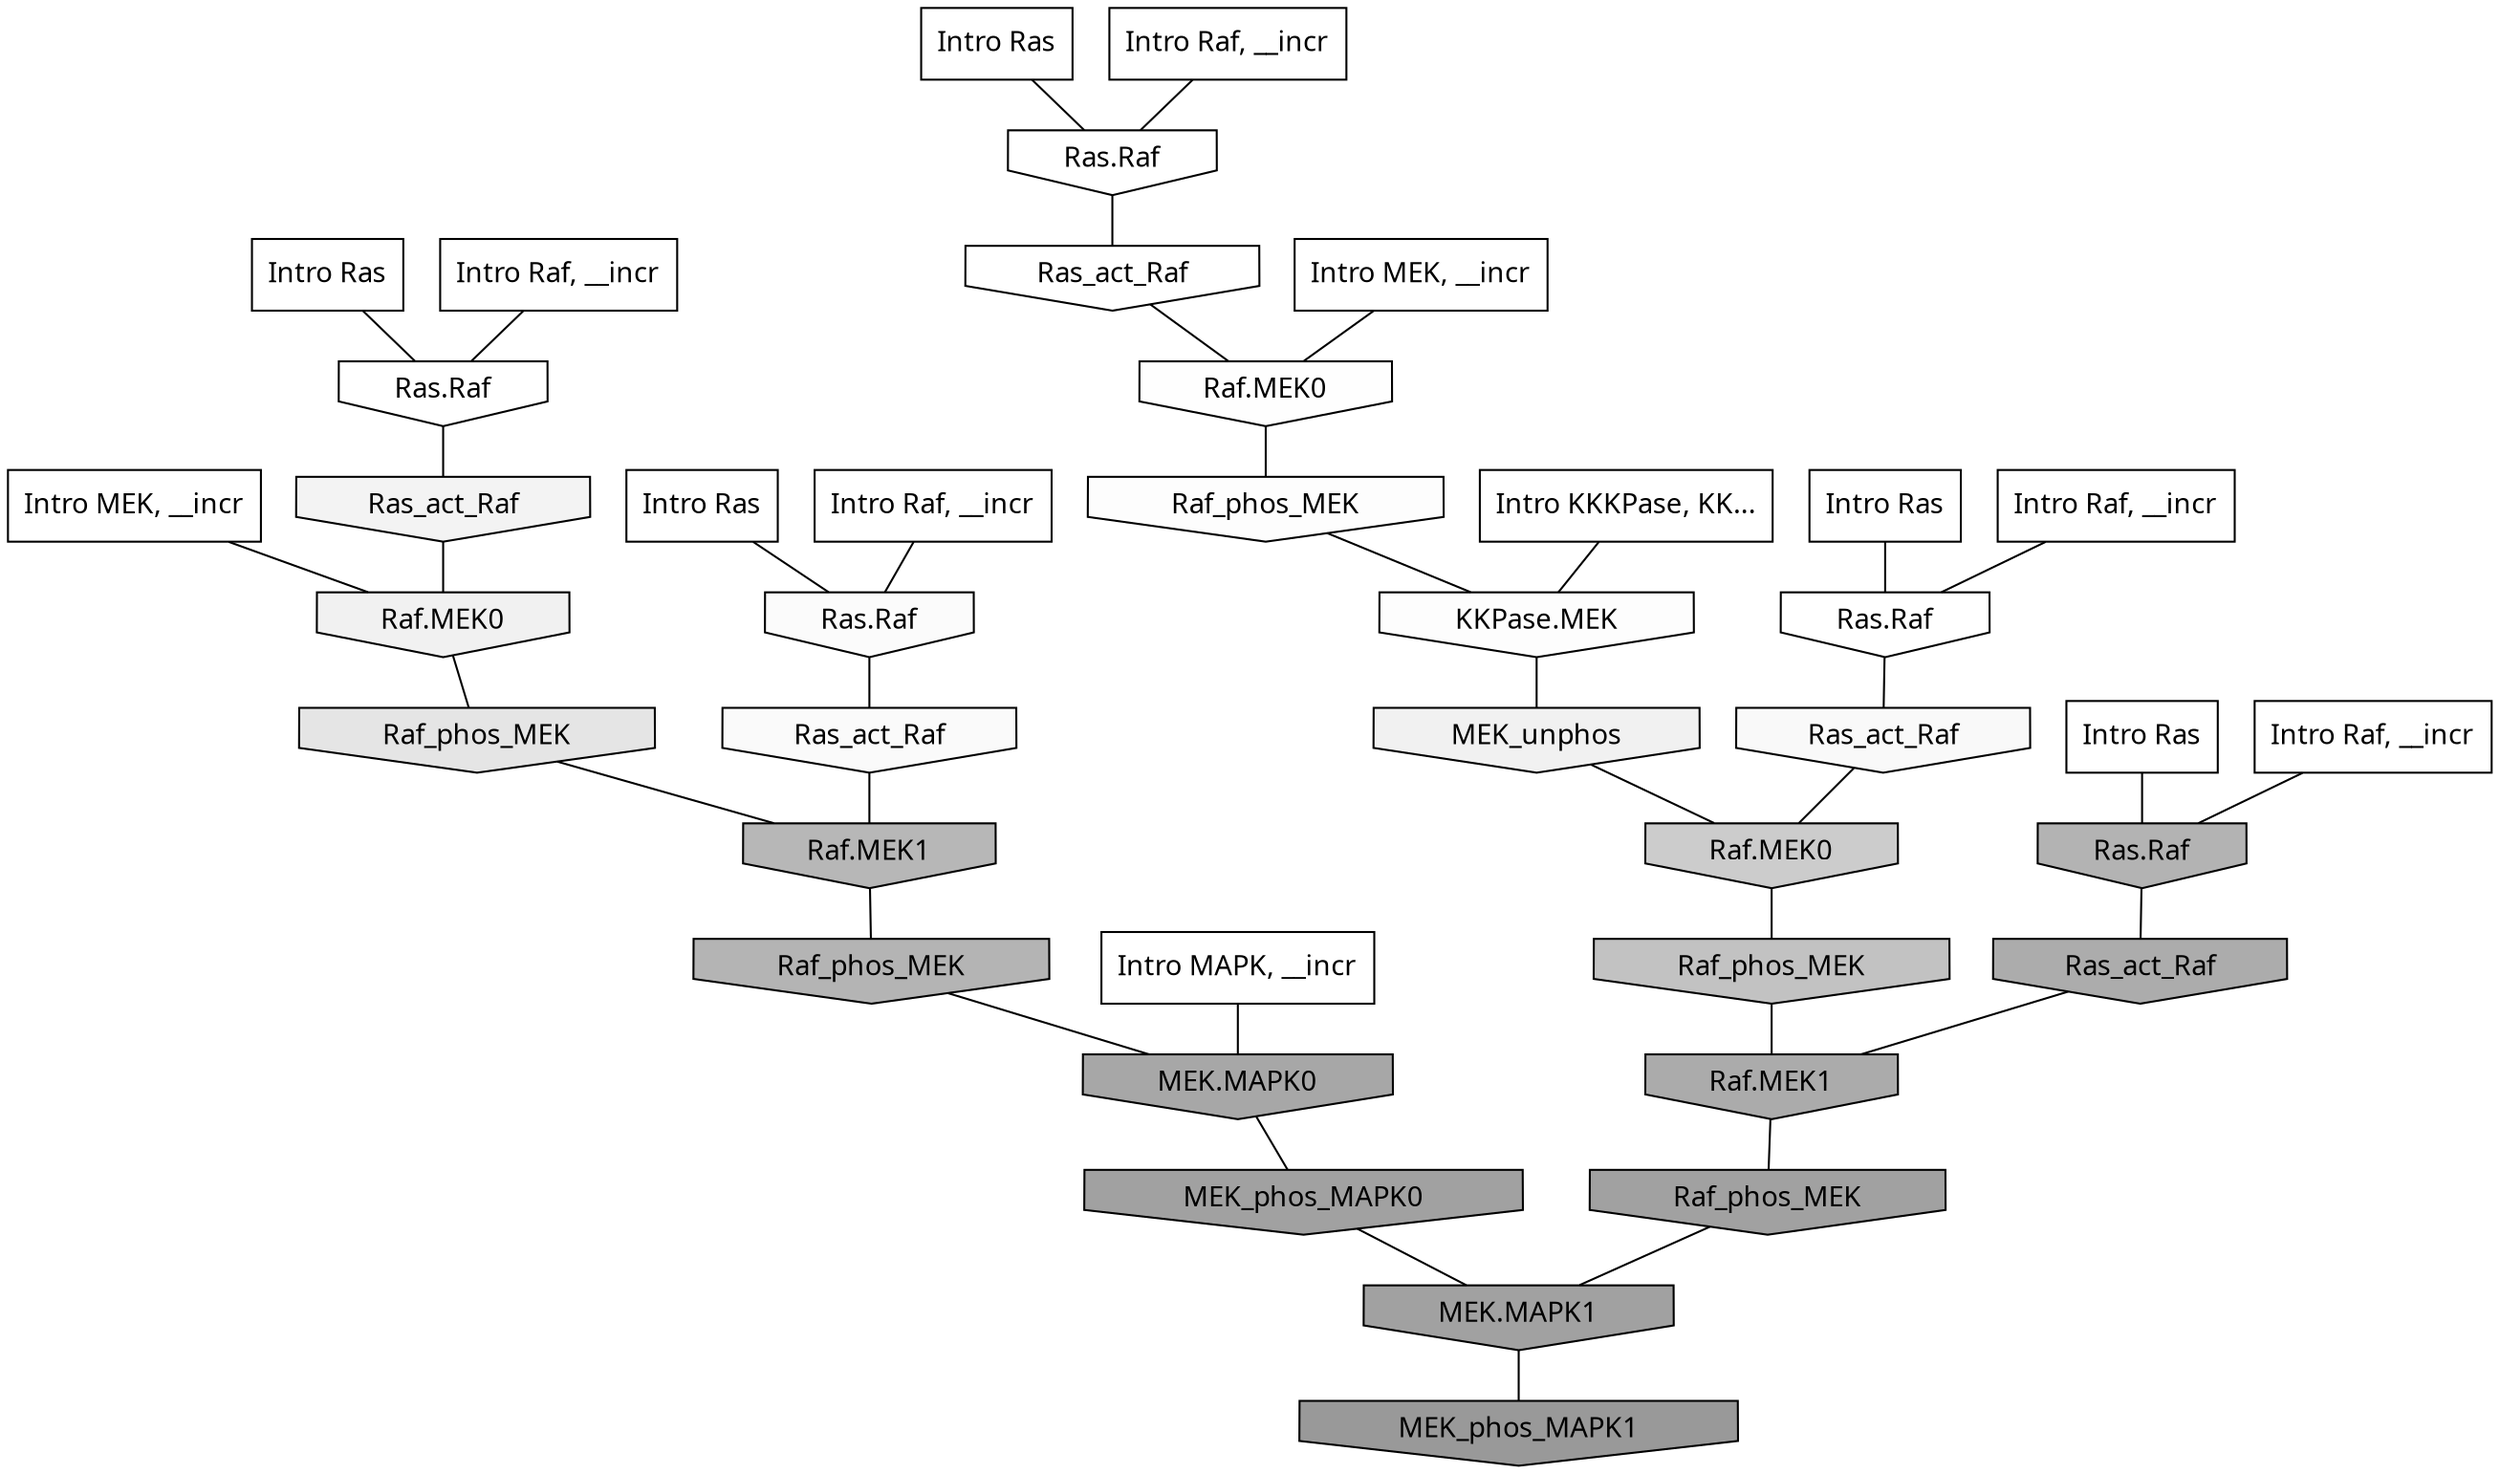 digraph G{
  rankdir="TB";
  ranksep=0.30;
  node [fontname="CMU Serif"];
  edge [fontname="CMU Serif"];
  
  13 [label="Intro Ras", shape=rectangle, style=filled, fillcolor="0.000 0.000 1.000"]
  
  33 [label="Intro Ras", shape=rectangle, style=filled, fillcolor="0.000 0.000 1.000"]
  
  37 [label="Intro Ras", shape=rectangle, style=filled, fillcolor="0.000 0.000 1.000"]
  
  45 [label="Intro Ras", shape=rectangle, style=filled, fillcolor="0.000 0.000 1.000"]
  
  75 [label="Intro Ras", shape=rectangle, style=filled, fillcolor="0.000 0.000 1.000"]
  
  382 [label="Intro Raf, __incr", shape=rectangle, style=filled, fillcolor="0.000 0.000 1.000"]
  
  587 [label="Intro Raf, __incr", shape=rectangle, style=filled, fillcolor="0.000 0.000 1.000"]
  
  862 [label="Intro Raf, __incr", shape=rectangle, style=filled, fillcolor="0.000 0.000 1.000"]
  
  937 [label="Intro Raf, __incr", shape=rectangle, style=filled, fillcolor="0.000 0.000 1.000"]
  
  983 [label="Intro Raf, __incr", shape=rectangle, style=filled, fillcolor="0.000 0.000 1.000"]
  
  1220 [label="Intro MEK, __incr", shape=rectangle, style=filled, fillcolor="0.000 0.000 1.000"]
  
  1634 [label="Intro MEK, __incr", shape=rectangle, style=filled, fillcolor="0.000 0.000 1.000"]
  
  2515 [label="Intro MAPK, __incr", shape=rectangle, style=filled, fillcolor="0.000 0.000 1.000"]
  
  3191 [label="Intro KKKPase, KK...", shape=rectangle, style=filled, fillcolor="0.000 0.000 1.000"]
  
  3209 [label="Ras.Raf", shape=invhouse, style=filled, fillcolor="0.000 0.000 1.000"]
  
  3225 [label="Ras.Raf", shape=invhouse, style=filled, fillcolor="0.000 0.000 1.000"]
  
  3241 [label="Ras.Raf", shape=invhouse, style=filled, fillcolor="0.000 0.000 1.000"]
  
  3332 [label="Ras_act_Raf", shape=invhouse, style=filled, fillcolor="0.000 0.000 0.997"]
  
  3335 [label="Raf.MEK0", shape=invhouse, style=filled, fillcolor="0.000 0.000 0.996"]
  
  3364 [label="Raf_phos_MEK", shape=invhouse, style=filled, fillcolor="0.000 0.000 0.992"]
  
  3371 [label="KKPase.MEK", shape=invhouse, style=filled, fillcolor="0.000 0.000 0.991"]
  
  3426 [label="Ras.Raf", shape=invhouse, style=filled, fillcolor="0.000 0.000 0.982"]
  
  3447 [label="Ras_act_Raf", shape=invhouse, style=filled, fillcolor="0.000 0.000 0.980"]
  
  3495 [label="Ras_act_Raf", shape=invhouse, style=filled, fillcolor="0.000 0.000 0.975"]
  
  3693 [label="Ras_act_Raf", shape=invhouse, style=filled, fillcolor="0.000 0.000 0.952"]
  
  3800 [label="MEK_unphos", shape=invhouse, style=filled, fillcolor="0.000 0.000 0.945"]
  
  3815 [label="Raf.MEK0", shape=invhouse, style=filled, fillcolor="0.000 0.000 0.944"]
  
  4583 [label="Raf_phos_MEK", shape=invhouse, style=filled, fillcolor="0.000 0.000 0.898"]
  
  6782 [label="Raf.MEK0", shape=invhouse, style=filled, fillcolor="0.000 0.000 0.797"]
  
  8146 [label="Raf_phos_MEK", shape=invhouse, style=filled, fillcolor="0.000 0.000 0.759"]
  
  10010 [label="Raf.MEK1", shape=invhouse, style=filled, fillcolor="0.000 0.000 0.716"]
  
  10603 [label="Raf_phos_MEK", shape=invhouse, style=filled, fillcolor="0.000 0.000 0.705"]
  
  10729 [label="Ras.Raf", shape=invhouse, style=filled, fillcolor="0.000 0.000 0.702"]
  
  12617 [label="Ras_act_Raf", shape=invhouse, style=filled, fillcolor="0.000 0.000 0.672"]
  
  12942 [label="Raf.MEK1", shape=invhouse, style=filled, fillcolor="0.000 0.000 0.668"]
  
  13938 [label="MEK.MAPK0", shape=invhouse, style=filled, fillcolor="0.000 0.000 0.654"]
  
  15593 [label="Raf_phos_MEK", shape=invhouse, style=filled, fillcolor="0.000 0.000 0.632"]
  
  15770 [label="MEK_phos_MAPK0", shape=invhouse, style=filled, fillcolor="0.000 0.000 0.630"]
  
  15775 [label="MEK.MAPK1", shape=invhouse, style=filled, fillcolor="0.000 0.000 0.629"]
  
  17160 [label="MEK_phos_MAPK1", shape=invhouse, style=filled, fillcolor="0.000 0.000 0.600"]
  
  
  15775 -> 17160 [dir=none, color="0.000 0.000 0.000"] 
  15770 -> 15775 [dir=none, color="0.000 0.000 0.000"] 
  15593 -> 15775 [dir=none, color="0.000 0.000 0.000"] 
  13938 -> 15770 [dir=none, color="0.000 0.000 0.000"] 
  12942 -> 15593 [dir=none, color="0.000 0.000 0.000"] 
  12617 -> 12942 [dir=none, color="0.000 0.000 0.000"] 
  10729 -> 12617 [dir=none, color="0.000 0.000 0.000"] 
  10603 -> 13938 [dir=none, color="0.000 0.000 0.000"] 
  10010 -> 10603 [dir=none, color="0.000 0.000 0.000"] 
  8146 -> 12942 [dir=none, color="0.000 0.000 0.000"] 
  6782 -> 8146 [dir=none, color="0.000 0.000 0.000"] 
  4583 -> 10010 [dir=none, color="0.000 0.000 0.000"] 
  3815 -> 4583 [dir=none, color="0.000 0.000 0.000"] 
  3800 -> 6782 [dir=none, color="0.000 0.000 0.000"] 
  3693 -> 3815 [dir=none, color="0.000 0.000 0.000"] 
  3495 -> 6782 [dir=none, color="0.000 0.000 0.000"] 
  3447 -> 10010 [dir=none, color="0.000 0.000 0.000"] 
  3426 -> 3447 [dir=none, color="0.000 0.000 0.000"] 
  3371 -> 3800 [dir=none, color="0.000 0.000 0.000"] 
  3364 -> 3371 [dir=none, color="0.000 0.000 0.000"] 
  3335 -> 3364 [dir=none, color="0.000 0.000 0.000"] 
  3332 -> 3335 [dir=none, color="0.000 0.000 0.000"] 
  3241 -> 3693 [dir=none, color="0.000 0.000 0.000"] 
  3225 -> 3332 [dir=none, color="0.000 0.000 0.000"] 
  3209 -> 3495 [dir=none, color="0.000 0.000 0.000"] 
  3191 -> 3371 [dir=none, color="0.000 0.000 0.000"] 
  2515 -> 13938 [dir=none, color="0.000 0.000 0.000"] 
  1634 -> 3815 [dir=none, color="0.000 0.000 0.000"] 
  1220 -> 3335 [dir=none, color="0.000 0.000 0.000"] 
  983 -> 3426 [dir=none, color="0.000 0.000 0.000"] 
  937 -> 3209 [dir=none, color="0.000 0.000 0.000"] 
  862 -> 3241 [dir=none, color="0.000 0.000 0.000"] 
  587 -> 3225 [dir=none, color="0.000 0.000 0.000"] 
  382 -> 10729 [dir=none, color="0.000 0.000 0.000"] 
  75 -> 10729 [dir=none, color="0.000 0.000 0.000"] 
  45 -> 3241 [dir=none, color="0.000 0.000 0.000"] 
  37 -> 3209 [dir=none, color="0.000 0.000 0.000"] 
  33 -> 3426 [dir=none, color="0.000 0.000 0.000"] 
  13 -> 3225 [dir=none, color="0.000 0.000 0.000"] 
  
  }
